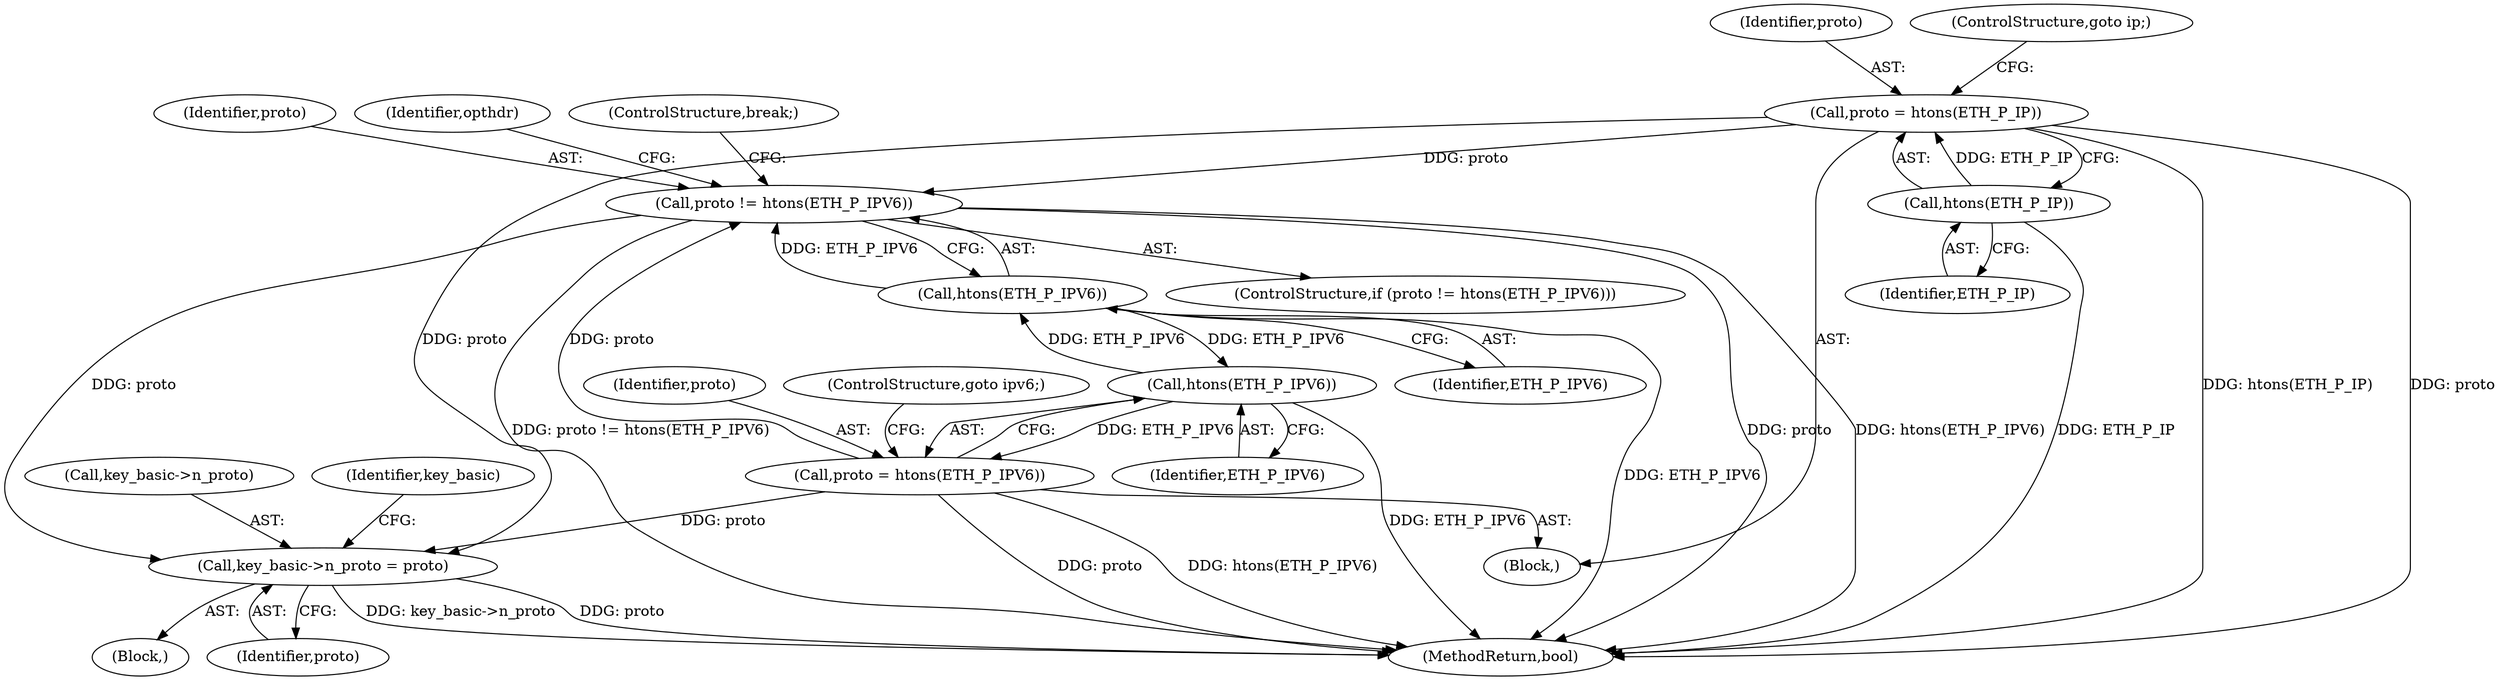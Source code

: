 digraph "1_linux_a6e544b0a88b53114bfa5a57e21b7be7a8dfc9d0@del" {
"1000772" [label="(Call,key_basic->n_proto = proto)"];
"1000753" [label="(Call,proto = htons(ETH_P_IP))"];
"1000755" [label="(Call,htons(ETH_P_IP))"];
"1000716" [label="(Call,proto != htons(ETH_P_IPV6))"];
"1000759" [label="(Call,proto = htons(ETH_P_IPV6))"];
"1000761" [label="(Call,htons(ETH_P_IPV6))"];
"1000718" [label="(Call,htons(ETH_P_IPV6))"];
"1000772" [label="(Call,key_basic->n_proto = proto)"];
"1000112" [label="(Block,)"];
"1000719" [label="(Identifier,ETH_P_IPV6)"];
"1000754" [label="(Identifier,proto)"];
"1000717" [label="(Identifier,proto)"];
"1000755" [label="(Call,htons(ETH_P_IP))"];
"1000574" [label="(Block,)"];
"1000722" [label="(Identifier,opthdr)"];
"1000760" [label="(Identifier,proto)"];
"1000779" [label="(Identifier,key_basic)"];
"1000715" [label="(ControlStructure,if (proto != htons(ETH_P_IPV6)))"];
"1000776" [label="(Identifier,proto)"];
"1000753" [label="(Call,proto = htons(ETH_P_IP))"];
"1000716" [label="(Call,proto != htons(ETH_P_IPV6))"];
"1000759" [label="(Call,proto = htons(ETH_P_IPV6))"];
"1000756" [label="(Identifier,ETH_P_IP)"];
"1000757" [label="(ControlStructure,goto ip;)"];
"1000762" [label="(Identifier,ETH_P_IPV6)"];
"1000773" [label="(Call,key_basic->n_proto)"];
"1000812" [label="(MethodReturn,bool)"];
"1000761" [label="(Call,htons(ETH_P_IPV6))"];
"1000720" [label="(ControlStructure,break;)"];
"1000763" [label="(ControlStructure,goto ipv6;)"];
"1000718" [label="(Call,htons(ETH_P_IPV6))"];
"1000772" -> "1000112"  [label="AST: "];
"1000772" -> "1000776"  [label="CFG: "];
"1000773" -> "1000772"  [label="AST: "];
"1000776" -> "1000772"  [label="AST: "];
"1000779" -> "1000772"  [label="CFG: "];
"1000772" -> "1000812"  [label="DDG: key_basic->n_proto"];
"1000772" -> "1000812"  [label="DDG: proto"];
"1000753" -> "1000772"  [label="DDG: proto"];
"1000716" -> "1000772"  [label="DDG: proto"];
"1000759" -> "1000772"  [label="DDG: proto"];
"1000753" -> "1000574"  [label="AST: "];
"1000753" -> "1000755"  [label="CFG: "];
"1000754" -> "1000753"  [label="AST: "];
"1000755" -> "1000753"  [label="AST: "];
"1000757" -> "1000753"  [label="CFG: "];
"1000753" -> "1000812"  [label="DDG: proto"];
"1000753" -> "1000812"  [label="DDG: htons(ETH_P_IP)"];
"1000753" -> "1000716"  [label="DDG: proto"];
"1000755" -> "1000753"  [label="DDG: ETH_P_IP"];
"1000755" -> "1000756"  [label="CFG: "];
"1000756" -> "1000755"  [label="AST: "];
"1000755" -> "1000812"  [label="DDG: ETH_P_IP"];
"1000716" -> "1000715"  [label="AST: "];
"1000716" -> "1000718"  [label="CFG: "];
"1000717" -> "1000716"  [label="AST: "];
"1000718" -> "1000716"  [label="AST: "];
"1000720" -> "1000716"  [label="CFG: "];
"1000722" -> "1000716"  [label="CFG: "];
"1000716" -> "1000812"  [label="DDG: proto != htons(ETH_P_IPV6)"];
"1000716" -> "1000812"  [label="DDG: proto"];
"1000716" -> "1000812"  [label="DDG: htons(ETH_P_IPV6)"];
"1000759" -> "1000716"  [label="DDG: proto"];
"1000718" -> "1000716"  [label="DDG: ETH_P_IPV6"];
"1000759" -> "1000574"  [label="AST: "];
"1000759" -> "1000761"  [label="CFG: "];
"1000760" -> "1000759"  [label="AST: "];
"1000761" -> "1000759"  [label="AST: "];
"1000763" -> "1000759"  [label="CFG: "];
"1000759" -> "1000812"  [label="DDG: proto"];
"1000759" -> "1000812"  [label="DDG: htons(ETH_P_IPV6)"];
"1000761" -> "1000759"  [label="DDG: ETH_P_IPV6"];
"1000761" -> "1000762"  [label="CFG: "];
"1000762" -> "1000761"  [label="AST: "];
"1000761" -> "1000812"  [label="DDG: ETH_P_IPV6"];
"1000761" -> "1000718"  [label="DDG: ETH_P_IPV6"];
"1000718" -> "1000761"  [label="DDG: ETH_P_IPV6"];
"1000718" -> "1000719"  [label="CFG: "];
"1000719" -> "1000718"  [label="AST: "];
"1000718" -> "1000812"  [label="DDG: ETH_P_IPV6"];
}
